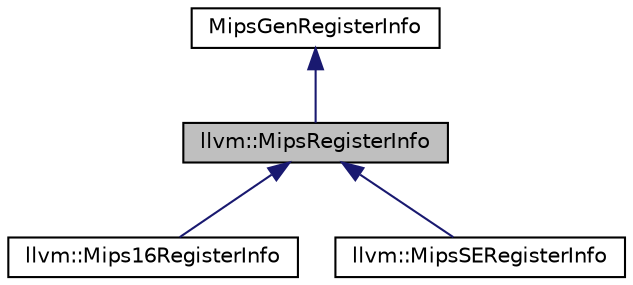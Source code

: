 digraph "llvm::MipsRegisterInfo"
{
 // LATEX_PDF_SIZE
  bgcolor="transparent";
  edge [fontname="Helvetica",fontsize="10",labelfontname="Helvetica",labelfontsize="10"];
  node [fontname="Helvetica",fontsize="10",shape="box"];
  Node1 [label="llvm::MipsRegisterInfo",height=0.2,width=0.4,color="black", fillcolor="grey75", style="filled", fontcolor="black",tooltip=" "];
  Node2 -> Node1 [dir="back",color="midnightblue",fontsize="10",style="solid",fontname="Helvetica"];
  Node2 [label="MipsGenRegisterInfo",height=0.2,width=0.4,color="black",URL="$classMipsGenRegisterInfo.html",tooltip=" "];
  Node1 -> Node3 [dir="back",color="midnightblue",fontsize="10",style="solid",fontname="Helvetica"];
  Node3 [label="llvm::Mips16RegisterInfo",height=0.2,width=0.4,color="black",URL="$classllvm_1_1Mips16RegisterInfo.html",tooltip=" "];
  Node1 -> Node4 [dir="back",color="midnightblue",fontsize="10",style="solid",fontname="Helvetica"];
  Node4 [label="llvm::MipsSERegisterInfo",height=0.2,width=0.4,color="black",URL="$classllvm_1_1MipsSERegisterInfo.html",tooltip=" "];
}
